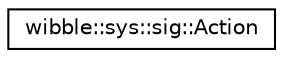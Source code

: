 digraph G
{
  edge [fontname="Helvetica",fontsize="10",labelfontname="Helvetica",labelfontsize="10"];
  node [fontname="Helvetica",fontsize="10",shape=record];
  rankdir="LR";
  Node1 [label="wibble::sys::sig::Action",height=0.2,width=0.4,color="black", fillcolor="white", style="filled",URL="$structwibble_1_1sys_1_1sig_1_1Action.html"];
}
